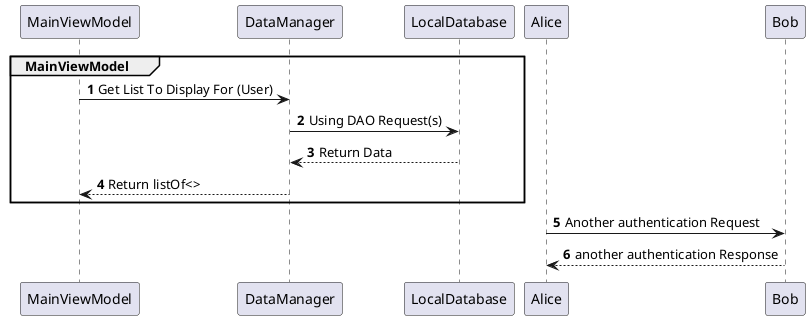 @startuml
'https://plantuml.com/sequence-diagram

autonumber

group MainViewModel
MainViewModel -> DataManager : Get List To Display For (User)
DataManager -> LocalDatabase : Using DAO Request(s)
LocalDatabase --> DataManager : Return Data
DataManager --> MainViewModel : Return listOf<>
end




Alice -> Bob: Another authentication Request
Alice <-- Bob: another authentication Response
@enduml